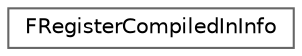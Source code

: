 digraph "Graphical Class Hierarchy"
{
 // INTERACTIVE_SVG=YES
 // LATEX_PDF_SIZE
  bgcolor="transparent";
  edge [fontname=Helvetica,fontsize=10,labelfontname=Helvetica,labelfontsize=10];
  node [fontname=Helvetica,fontsize=10,shape=box,height=0.2,width=0.4];
  rankdir="LR";
  Node0 [id="Node000000",label="FRegisterCompiledInInfo",height=0.2,width=0.4,color="grey40", fillcolor="white", style="filled",URL="$d9/d38/structFRegisterCompiledInInfo.html",tooltip="Helper class to perform registration of object information."];
}
